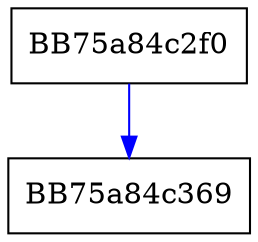 digraph GetMemQueryCount {
  node [shape="box"];
  graph [splines=ortho];
  BB75a84c2f0 -> BB75a84c369 [color="blue"];
}